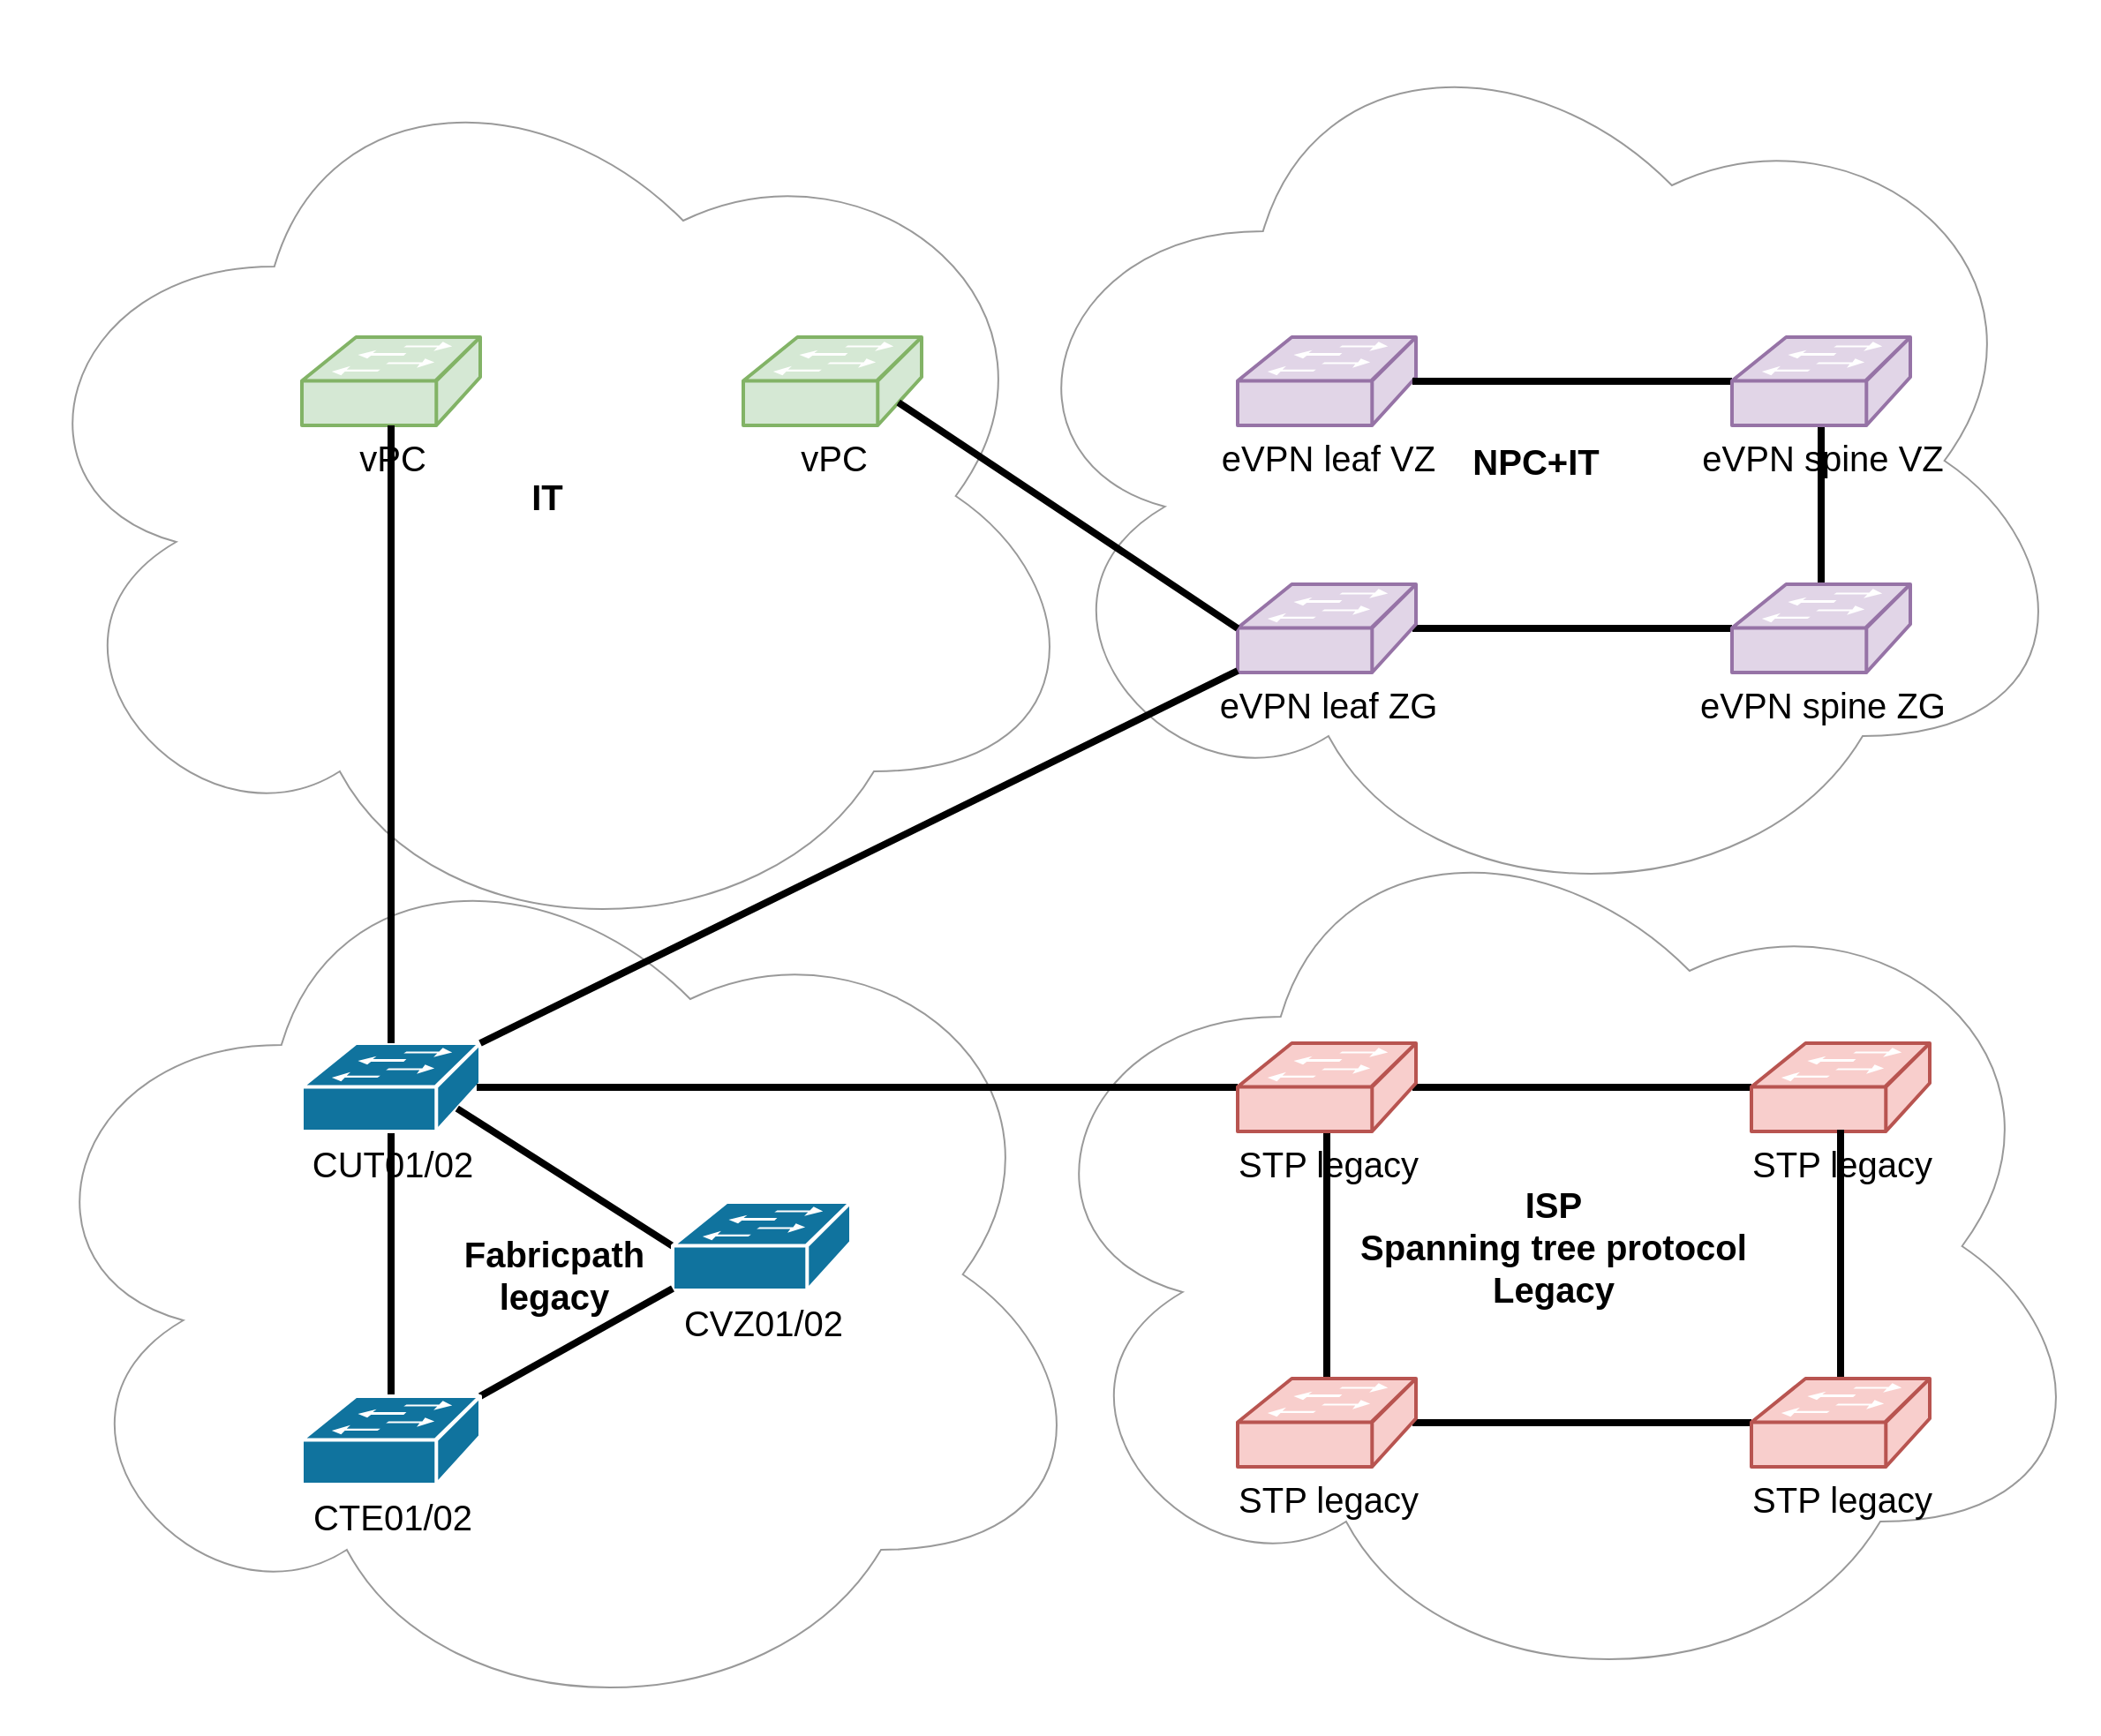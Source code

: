 <mxfile version="20.8.8" type="github">
  <diagram name="Page-1" id="0OrnEd0XuT7KNRjszQmc">
    <mxGraphModel dx="1837" dy="629" grid="1" gridSize="10" guides="1" tooltips="1" connect="1" arrows="1" fold="1" page="1" pageScale="1" pageWidth="600" pageHeight="400" math="0" shadow="0">
      <root>
        <mxCell id="0" />
        <mxCell id="1" parent="0" />
        <mxCell id="rMitx0Mn81WMFnMbGHVP-7" value="IT" style="ellipse;shape=cloud;whiteSpace=wrap;html=1;opacity=40;fontStyle=1;fontSize=20;" vertex="1" parent="1">
          <mxGeometry y="660" width="617.5" height="520" as="geometry" />
        </mxCell>
        <mxCell id="rMitx0Mn81WMFnMbGHVP-8" value="NPC+IT" style="ellipse;shape=cloud;whiteSpace=wrap;html=1;opacity=40;fontStyle=1;fontSize=20;" vertex="1" parent="1">
          <mxGeometry x="560" y="640" width="617.5" height="520" as="geometry" />
        </mxCell>
        <mxCell id="rMitx0Mn81WMFnMbGHVP-2" value="ISP&lt;br&gt;Spanning tree protocol&lt;br&gt;Legacy" style="ellipse;shape=cloud;whiteSpace=wrap;html=1;opacity=40;fontStyle=1;fontSize=20;" vertex="1" parent="1">
          <mxGeometry x="570" y="1085" width="617.5" height="520" as="geometry" />
        </mxCell>
        <mxCell id="rMitx0Mn81WMFnMbGHVP-1" value="Fabricpath&lt;br&gt;legacy" style="ellipse;shape=cloud;whiteSpace=wrap;html=1;opacity=40;fontStyle=1;fontSize=20;" vertex="1" parent="1">
          <mxGeometry x="4" y="1101" width="617.5" height="520" as="geometry" />
        </mxCell>
        <mxCell id="yHmvrQq8Yse7LNzuKe87-17" style="rounded=0;orthogonalLoop=1;jettySize=auto;html=1;exitX=0.5;exitY=0.98;exitDx=0;exitDy=0;exitPerimeter=0;entryX=0.5;entryY=0;entryDx=0;entryDy=0;entryPerimeter=0;endArrow=none;endFill=0;strokeWidth=4;" parent="1" source="yHmvrQq8Yse7LNzuKe87-2" target="yHmvrQq8Yse7LNzuKe87-12" edge="1">
          <mxGeometry relative="1" as="geometry" />
        </mxCell>
        <mxCell id="yHmvrQq8Yse7LNzuKe87-25" style="edgeStyle=none;rounded=0;orthogonalLoop=1;jettySize=auto;html=1;exitX=0.5;exitY=0;exitDx=0;exitDy=0;exitPerimeter=0;endArrow=none;endFill=0;" parent="1" source="yHmvrQq8Yse7LNzuKe87-2" target="yHmvrQq8Yse7LNzuKe87-9" edge="1">
          <mxGeometry relative="1" as="geometry" />
        </mxCell>
        <mxCell id="yHmvrQq8Yse7LNzuKe87-26" style="edgeStyle=none;rounded=0;orthogonalLoop=1;jettySize=auto;html=1;exitX=1;exitY=0;exitDx=0;exitDy=0;exitPerimeter=0;entryX=0;entryY=0.98;entryDx=0;entryDy=0;entryPerimeter=0;endArrow=none;endFill=0;" parent="1" source="yHmvrQq8Yse7LNzuKe87-2" target="yHmvrQq8Yse7LNzuKe87-13" edge="1">
          <mxGeometry relative="1" as="geometry" />
        </mxCell>
        <mxCell id="yHmvrQq8Yse7LNzuKe87-2" value="CUT01/02&lt;br&gt;" style="shape=mxgraph.cisco.switches.workgroup_switch;html=1;dashed=0;fillColor=#10739E;strokeColor=#ffffff;strokeWidth=2;verticalLabelPosition=bottom;verticalAlign=top;fontFamily=Helvetica;fontSize=20;fontColor=#000000;" parent="1" vertex="1">
          <mxGeometry x="170" y="1230" width="101" height="50" as="geometry" />
        </mxCell>
        <mxCell id="yHmvrQq8Yse7LNzuKe87-24" style="edgeStyle=none;rounded=0;orthogonalLoop=1;jettySize=auto;html=1;exitX=0;exitY=0.5;exitDx=0;exitDy=0;exitPerimeter=0;entryX=0.98;entryY=0.5;entryDx=0;entryDy=0;entryPerimeter=0;endArrow=none;endFill=0;strokeWidth=4;" parent="1" source="yHmvrQq8Yse7LNzuKe87-5" target="yHmvrQq8Yse7LNzuKe87-6" edge="1">
          <mxGeometry relative="1" as="geometry" />
        </mxCell>
        <mxCell id="yHmvrQq8Yse7LNzuKe87-5" value="STP legacy" style="shape=mxgraph.cisco.switches.workgroup_switch;html=1;dashed=0;fillColor=#f8cecc;strokeColor=#b85450;strokeWidth=2;verticalLabelPosition=bottom;verticalAlign=top;fontFamily=Helvetica;fontSize=20;" parent="1" vertex="1">
          <mxGeometry x="991" y="1230" width="101" height="50" as="geometry" />
        </mxCell>
        <mxCell id="yHmvrQq8Yse7LNzuKe87-20" style="edgeStyle=none;rounded=0;orthogonalLoop=1;jettySize=auto;html=1;exitX=0;exitY=0.5;exitDx=0;exitDy=0;exitPerimeter=0;entryX=0.98;entryY=0.5;entryDx=0;entryDy=0;entryPerimeter=0;endArrow=none;endFill=0;strokeWidth=4;" parent="1" source="yHmvrQq8Yse7LNzuKe87-6" target="yHmvrQq8Yse7LNzuKe87-2" edge="1">
          <mxGeometry relative="1" as="geometry" />
        </mxCell>
        <mxCell id="yHmvrQq8Yse7LNzuKe87-21" style="edgeStyle=none;rounded=0;orthogonalLoop=1;jettySize=auto;html=1;exitX=0.5;exitY=0.98;exitDx=0;exitDy=0;exitPerimeter=0;entryX=0.5;entryY=0;entryDx=0;entryDy=0;entryPerimeter=0;endArrow=none;endFill=0;strokeWidth=4;" parent="1" source="yHmvrQq8Yse7LNzuKe87-6" target="yHmvrQq8Yse7LNzuKe87-7" edge="1">
          <mxGeometry relative="1" as="geometry" />
        </mxCell>
        <mxCell id="yHmvrQq8Yse7LNzuKe87-6" value="STP legacy" style="shape=mxgraph.cisco.switches.workgroup_switch;html=1;dashed=0;fillColor=#f8cecc;strokeColor=#b85450;strokeWidth=2;verticalLabelPosition=bottom;verticalAlign=top;fontFamily=Helvetica;fontSize=20;" parent="1" vertex="1">
          <mxGeometry x="700" y="1230" width="101" height="50" as="geometry" />
        </mxCell>
        <mxCell id="yHmvrQq8Yse7LNzuKe87-22" style="edgeStyle=none;rounded=0;orthogonalLoop=1;jettySize=auto;html=1;exitX=0.98;exitY=0.5;exitDx=0;exitDy=0;exitPerimeter=0;entryX=0;entryY=0.5;entryDx=0;entryDy=0;entryPerimeter=0;endArrow=none;endFill=0;strokeWidth=4;" parent="1" source="yHmvrQq8Yse7LNzuKe87-7" target="yHmvrQq8Yse7LNzuKe87-8" edge="1">
          <mxGeometry relative="1" as="geometry" />
        </mxCell>
        <mxCell id="yHmvrQq8Yse7LNzuKe87-7" value="STP legacy" style="shape=mxgraph.cisco.switches.workgroup_switch;html=1;dashed=0;fillColor=#f8cecc;strokeColor=#b85450;strokeWidth=2;verticalLabelPosition=bottom;verticalAlign=top;fontFamily=Helvetica;fontSize=20;" parent="1" vertex="1">
          <mxGeometry x="700" y="1420" width="101" height="50" as="geometry" />
        </mxCell>
        <mxCell id="yHmvrQq8Yse7LNzuKe87-23" style="edgeStyle=none;rounded=0;orthogonalLoop=1;jettySize=auto;html=1;exitX=0.5;exitY=0;exitDx=0;exitDy=0;exitPerimeter=0;entryX=0.5;entryY=0.98;entryDx=0;entryDy=0;entryPerimeter=0;endArrow=none;endFill=0;strokeWidth=4;" parent="1" source="yHmvrQq8Yse7LNzuKe87-8" target="yHmvrQq8Yse7LNzuKe87-5" edge="1">
          <mxGeometry relative="1" as="geometry" />
        </mxCell>
        <mxCell id="yHmvrQq8Yse7LNzuKe87-8" value="STP legacy" style="shape=mxgraph.cisco.switches.workgroup_switch;html=1;dashed=0;fillColor=#f8cecc;strokeColor=#b85450;strokeWidth=2;verticalLabelPosition=bottom;verticalAlign=top;fontFamily=Helvetica;fontSize=20;" parent="1" vertex="1">
          <mxGeometry x="991" y="1420" width="101" height="50" as="geometry" />
        </mxCell>
        <mxCell id="yHmvrQq8Yse7LNzuKe87-9" value="vPC" style="shape=mxgraph.cisco.switches.workgroup_switch;html=1;dashed=0;fillColor=#d5e8d4;strokeColor=#82b366;strokeWidth=2;verticalLabelPosition=bottom;verticalAlign=top;fontFamily=Helvetica;fontSize=20;" parent="1" vertex="1">
          <mxGeometry x="170" y="830" width="101" height="50" as="geometry" />
        </mxCell>
        <mxCell id="yHmvrQq8Yse7LNzuKe87-10" value="vPC" style="shape=mxgraph.cisco.switches.workgroup_switch;html=1;dashed=0;fillColor=#d5e8d4;strokeColor=#82b366;strokeWidth=2;verticalLabelPosition=bottom;verticalAlign=top;fontFamily=Helvetica;fontSize=20;" parent="1" vertex="1">
          <mxGeometry x="420" y="830" width="101" height="50" as="geometry" />
        </mxCell>
        <mxCell id="yHmvrQq8Yse7LNzuKe87-19" style="edgeStyle=none;rounded=0;orthogonalLoop=1;jettySize=auto;html=1;exitX=0;exitY=0.5;exitDx=0;exitDy=0;exitPerimeter=0;entryX=0.87;entryY=0.74;entryDx=0;entryDy=0;entryPerimeter=0;endArrow=none;endFill=0;strokeWidth=4;" parent="1" source="yHmvrQq8Yse7LNzuKe87-11" target="yHmvrQq8Yse7LNzuKe87-2" edge="1">
          <mxGeometry relative="1" as="geometry" />
        </mxCell>
        <mxCell id="yHmvrQq8Yse7LNzuKe87-11" value="CVZ01/02&lt;br&gt;" style="shape=mxgraph.cisco.switches.workgroup_switch;html=1;dashed=0;fillColor=#10739E;strokeColor=#ffffff;strokeWidth=2;verticalLabelPosition=bottom;verticalAlign=top;fontFamily=Helvetica;fontSize=20;fontColor=#000000;" parent="1" vertex="1">
          <mxGeometry x="380" y="1320" width="101" height="50" as="geometry" />
        </mxCell>
        <mxCell id="yHmvrQq8Yse7LNzuKe87-18" style="edgeStyle=none;rounded=0;orthogonalLoop=1;jettySize=auto;html=1;exitX=1;exitY=0;exitDx=0;exitDy=0;exitPerimeter=0;entryX=0;entryY=0.98;entryDx=0;entryDy=0;entryPerimeter=0;endArrow=none;endFill=0;strokeWidth=4;" parent="1" source="yHmvrQq8Yse7LNzuKe87-12" target="yHmvrQq8Yse7LNzuKe87-11" edge="1">
          <mxGeometry relative="1" as="geometry" />
        </mxCell>
        <mxCell id="yHmvrQq8Yse7LNzuKe87-12" value="CTE01/02&lt;br&gt;" style="shape=mxgraph.cisco.switches.workgroup_switch;html=1;dashed=0;fillColor=#10739E;strokeColor=#ffffff;strokeWidth=2;verticalLabelPosition=bottom;verticalAlign=top;fontFamily=Helvetica;fontSize=20;fontColor=#000000;" parent="1" vertex="1">
          <mxGeometry x="170" y="1430" width="101" height="50" as="geometry" />
        </mxCell>
        <mxCell id="yHmvrQq8Yse7LNzuKe87-27" style="edgeStyle=none;rounded=0;orthogonalLoop=1;jettySize=auto;html=1;exitX=0.98;exitY=0.5;exitDx=0;exitDy=0;exitPerimeter=0;entryX=0;entryY=0.5;entryDx=0;entryDy=0;entryPerimeter=0;endArrow=none;endFill=0;strokeWidth=4;" parent="1" source="yHmvrQq8Yse7LNzuKe87-13" target="yHmvrQq8Yse7LNzuKe87-14" edge="1">
          <mxGeometry relative="1" as="geometry" />
        </mxCell>
        <mxCell id="yHmvrQq8Yse7LNzuKe87-31" style="edgeStyle=none;rounded=0;orthogonalLoop=1;jettySize=auto;html=1;exitX=0;exitY=0.5;exitDx=0;exitDy=0;exitPerimeter=0;entryX=0.87;entryY=0.74;entryDx=0;entryDy=0;entryPerimeter=0;endArrow=none;endFill=0;" parent="1" source="yHmvrQq8Yse7LNzuKe87-13" target="yHmvrQq8Yse7LNzuKe87-10" edge="1">
          <mxGeometry relative="1" as="geometry" />
        </mxCell>
        <mxCell id="yHmvrQq8Yse7LNzuKe87-13" value="eVPN leaf ZG" style="shape=mxgraph.cisco.switches.workgroup_switch;html=1;dashed=0;fillColor=#e1d5e7;strokeColor=#9673a6;strokeWidth=2;verticalLabelPosition=bottom;verticalAlign=top;fontFamily=Helvetica;fontSize=20;" parent="1" vertex="1">
          <mxGeometry x="700" y="970" width="101" height="50" as="geometry" />
        </mxCell>
        <mxCell id="yHmvrQq8Yse7LNzuKe87-28" style="edgeStyle=none;rounded=0;orthogonalLoop=1;jettySize=auto;html=1;exitX=0.5;exitY=0;exitDx=0;exitDy=0;exitPerimeter=0;entryX=0.5;entryY=0.98;entryDx=0;entryDy=0;entryPerimeter=0;endArrow=none;endFill=0;strokeWidth=4;" parent="1" source="yHmvrQq8Yse7LNzuKe87-14" target="yHmvrQq8Yse7LNzuKe87-16" edge="1">
          <mxGeometry relative="1" as="geometry" />
        </mxCell>
        <mxCell id="yHmvrQq8Yse7LNzuKe87-14" value="eVPN spine ZG" style="shape=mxgraph.cisco.switches.workgroup_switch;html=1;dashed=0;fillColor=#e1d5e7;strokeColor=#9673a6;strokeWidth=2;verticalLabelPosition=bottom;verticalAlign=top;fontFamily=Helvetica;fontSize=20;" parent="1" vertex="1">
          <mxGeometry x="980" y="970" width="101" height="50" as="geometry" />
        </mxCell>
        <mxCell id="yHmvrQq8Yse7LNzuKe87-15" value="eVPN leaf VZ" style="shape=mxgraph.cisco.switches.workgroup_switch;html=1;dashed=0;fillColor=#e1d5e7;strokeColor=#9673a6;strokeWidth=2;verticalLabelPosition=bottom;verticalAlign=top;fontFamily=Helvetica;fontSize=20;" parent="1" vertex="1">
          <mxGeometry x="700" y="830" width="101" height="50" as="geometry" />
        </mxCell>
        <mxCell id="yHmvrQq8Yse7LNzuKe87-29" style="edgeStyle=none;rounded=0;orthogonalLoop=1;jettySize=auto;html=1;exitX=0;exitY=0.5;exitDx=0;exitDy=0;exitPerimeter=0;entryX=0.98;entryY=0.5;entryDx=0;entryDy=0;entryPerimeter=0;endArrow=none;endFill=0;strokeWidth=4;" parent="1" source="yHmvrQq8Yse7LNzuKe87-16" target="yHmvrQq8Yse7LNzuKe87-15" edge="1">
          <mxGeometry relative="1" as="geometry" />
        </mxCell>
        <mxCell id="yHmvrQq8Yse7LNzuKe87-16" value="eVPN spine VZ" style="shape=mxgraph.cisco.switches.workgroup_switch;html=1;dashed=0;fillColor=#e1d5e7;strokeColor=#9673a6;strokeWidth=2;verticalLabelPosition=bottom;verticalAlign=top;fontFamily=Helvetica;fontSize=20;" parent="1" vertex="1">
          <mxGeometry x="980" y="830" width="101" height="50" as="geometry" />
        </mxCell>
        <mxCell id="rMitx0Mn81WMFnMbGHVP-9" style="edgeStyle=none;rounded=0;orthogonalLoop=1;jettySize=auto;html=1;exitX=0.5;exitY=0;exitDx=0;exitDy=0;exitPerimeter=0;endArrow=none;endFill=0;strokeWidth=4;" edge="1" parent="1">
          <mxGeometry relative="1" as="geometry">
            <mxPoint x="220.5" y="1230.0" as="sourcePoint" />
            <mxPoint x="220.5" y="880" as="targetPoint" />
          </mxGeometry>
        </mxCell>
        <mxCell id="rMitx0Mn81WMFnMbGHVP-10" style="edgeStyle=none;rounded=0;orthogonalLoop=1;jettySize=auto;html=1;exitX=0;exitY=0.5;exitDx=0;exitDy=0;exitPerimeter=0;entryX=0.87;entryY=0.74;entryDx=0;entryDy=0;entryPerimeter=0;endArrow=none;endFill=0;strokeWidth=4;" edge="1" parent="1">
          <mxGeometry relative="1" as="geometry">
            <mxPoint x="700" y="995.0" as="sourcePoint" />
            <mxPoint x="507.87" y="867" as="targetPoint" />
          </mxGeometry>
        </mxCell>
        <mxCell id="rMitx0Mn81WMFnMbGHVP-11" style="edgeStyle=none;rounded=0;orthogonalLoop=1;jettySize=auto;html=1;exitX=1;exitY=0;exitDx=0;exitDy=0;exitPerimeter=0;entryX=0;entryY=0.98;entryDx=0;entryDy=0;entryPerimeter=0;endArrow=none;endFill=0;strokeWidth=4;" edge="1" parent="1">
          <mxGeometry relative="1" as="geometry">
            <mxPoint x="271" y="1230.0" as="sourcePoint" />
            <mxPoint x="700" y="1019" as="targetPoint" />
          </mxGeometry>
        </mxCell>
      </root>
    </mxGraphModel>
  </diagram>
</mxfile>
